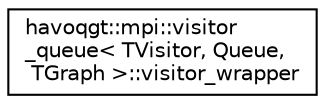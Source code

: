 digraph "Graphical Class Hierarchy"
{
  edge [fontname="Helvetica",fontsize="10",labelfontname="Helvetica",labelfontsize="10"];
  node [fontname="Helvetica",fontsize="10",shape=record];
  rankdir="LR";
  Node1 [label="havoqgt::mpi::visitor\l_queue\< TVisitor, Queue,\l TGraph \>::visitor_wrapper",height=0.2,width=0.4,color="black", fillcolor="white", style="filled",URL="$structhavoqgt_1_1mpi_1_1visitor__queue_1_1visitor__wrapper.html"];
}
